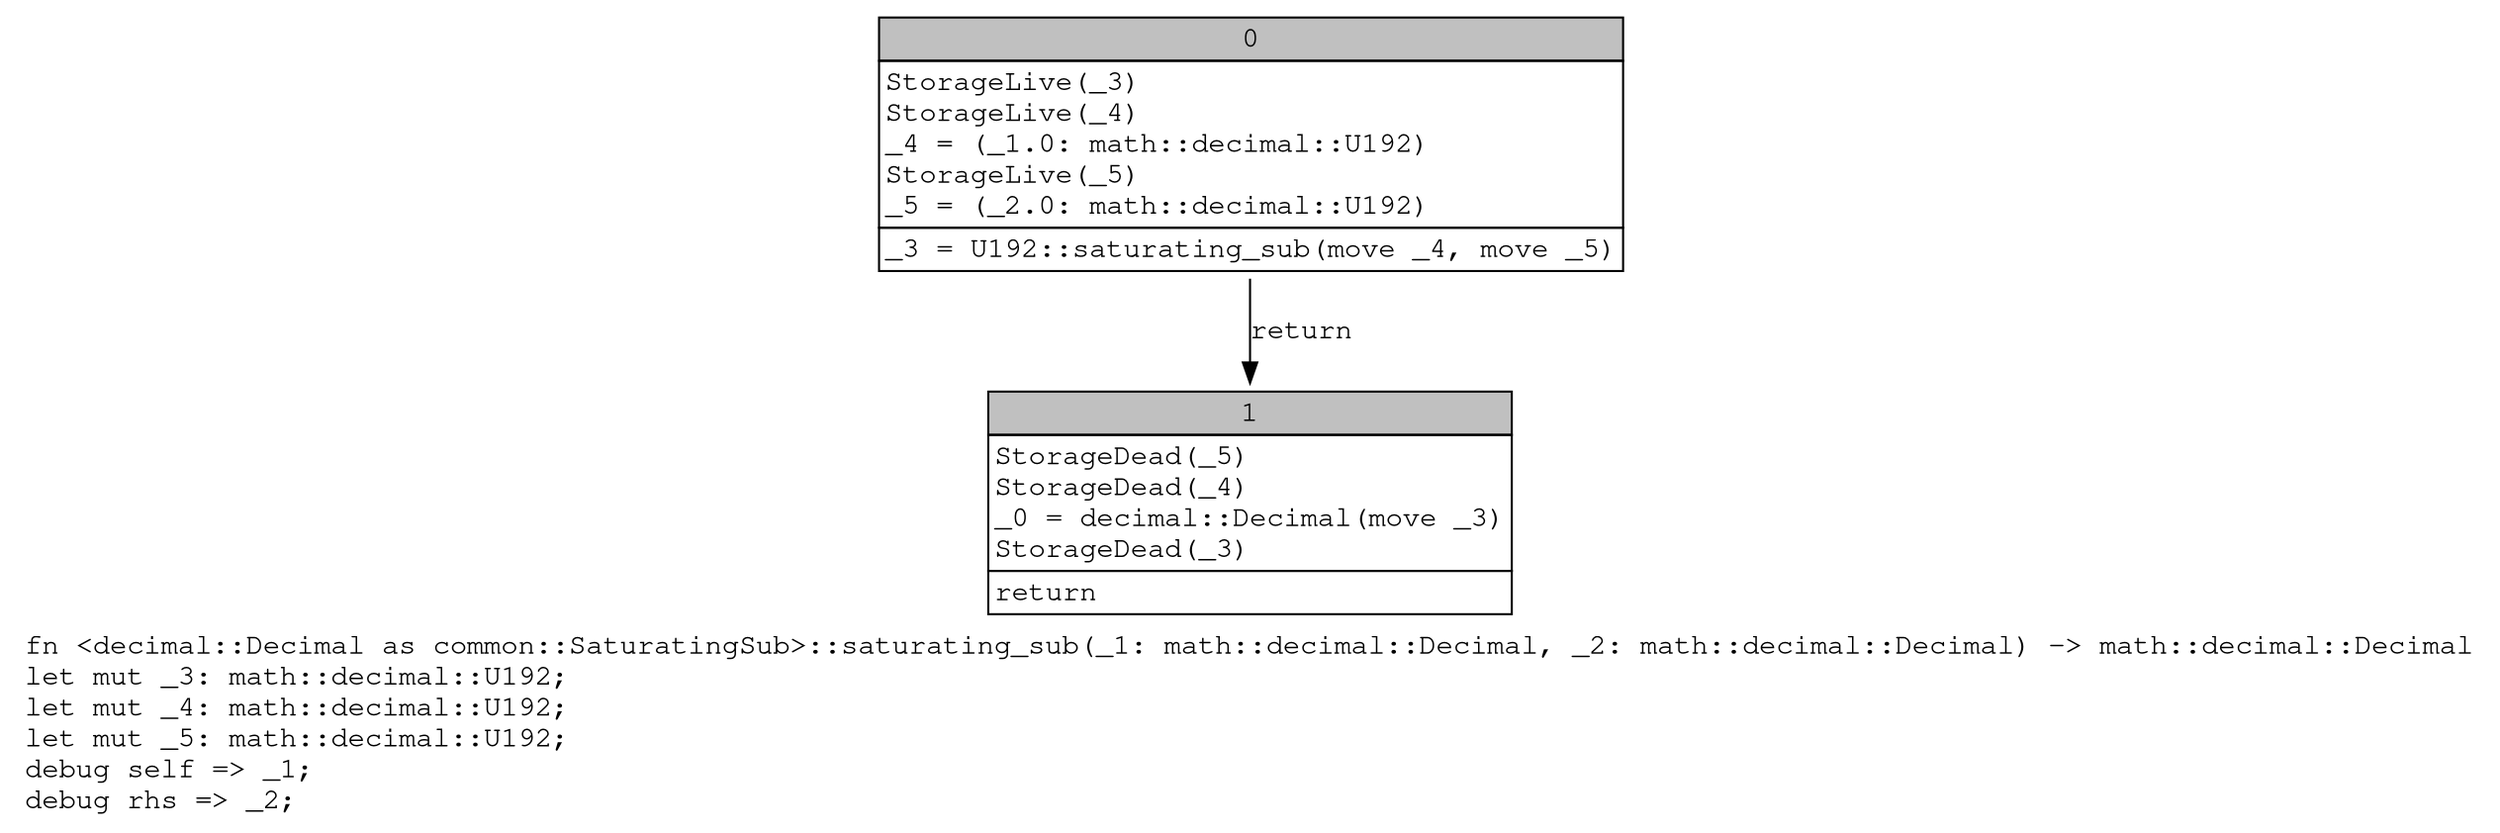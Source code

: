 digraph Mir_0_154 {
    graph [fontname="Courier, monospace"];
    node [fontname="Courier, monospace"];
    edge [fontname="Courier, monospace"];
    label=<fn &lt;decimal::Decimal as common::SaturatingSub&gt;::saturating_sub(_1: math::decimal::Decimal, _2: math::decimal::Decimal) -&gt; math::decimal::Decimal<br align="left"/>let mut _3: math::decimal::U192;<br align="left"/>let mut _4: math::decimal::U192;<br align="left"/>let mut _5: math::decimal::U192;<br align="left"/>debug self =&gt; _1;<br align="left"/>debug rhs =&gt; _2;<br align="left"/>>;
    bb0__0_154 [shape="none", label=<<table border="0" cellborder="1" cellspacing="0"><tr><td bgcolor="gray" align="center" colspan="1">0</td></tr><tr><td align="left" balign="left">StorageLive(_3)<br/>StorageLive(_4)<br/>_4 = (_1.0: math::decimal::U192)<br/>StorageLive(_5)<br/>_5 = (_2.0: math::decimal::U192)<br/></td></tr><tr><td align="left">_3 = U192::saturating_sub(move _4, move _5)</td></tr></table>>];
    bb1__0_154 [shape="none", label=<<table border="0" cellborder="1" cellspacing="0"><tr><td bgcolor="gray" align="center" colspan="1">1</td></tr><tr><td align="left" balign="left">StorageDead(_5)<br/>StorageDead(_4)<br/>_0 = decimal::Decimal(move _3)<br/>StorageDead(_3)<br/></td></tr><tr><td align="left">return</td></tr></table>>];
    bb0__0_154 -> bb1__0_154 [label="return"];
}
